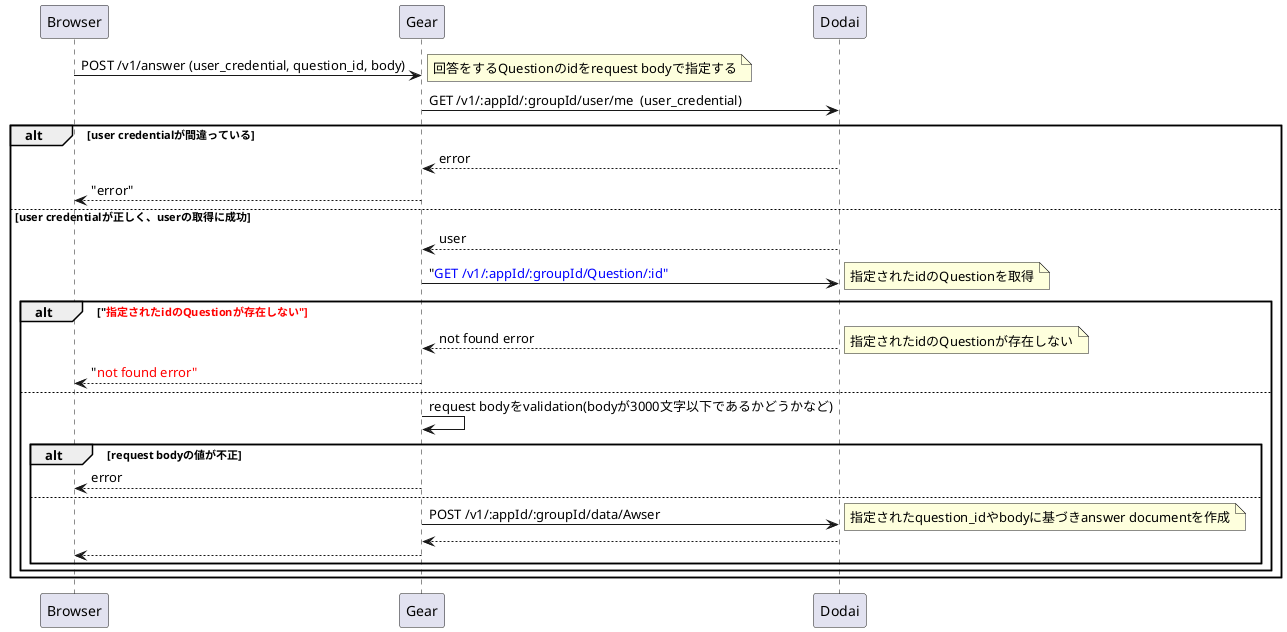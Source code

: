 @startuml

participant Browser
participant Gear
participant Dodai

Browser -> Gear: POST /v1/answer (user_credential, question_id, body)
note right
  回答をするQuestionのidをrequest bodyで指定する
end note
Gear -> Dodai: GET /v1/:appId/:groupId/user/me  (user_credential)
alt user credentialが間違っている
  Gear <-- Dodai: error
  Browser <-- Gear: "error"
else user credentialが正しく、userの取得に成功
  Gear <-- Dodai: user
  Gear -> Dodai: "<font color=blue>GET /v1/:appId/:groupId/Question/:id"
  note right
  指定されたidのQuestionを取得
  end note
  alt "<font color=red>指定されたidのQuestionが存在しない"
    Gear <-- Dodai: not found error
    note right
    指定されたidのQuestionが存在しない
    end note
    Browser <-- Gear: "<font color=red>not found error"
  else
    Gear -> Gear: request bodyをvalidation(bodyが3000文字以下であるかどうかなど)
    alt request bodyの値が不正
      Browser <-- Gear: error
    else
      Gear -> Dodai: POST /v1/:appId/:groupId/data/Awser
      note right
      指定されたquestion_idやbodyに基づきanswer documentを作成
      end note
      Gear <-- Dodai
      Browser <-- Gear
    end
  end
end

@endumlv
